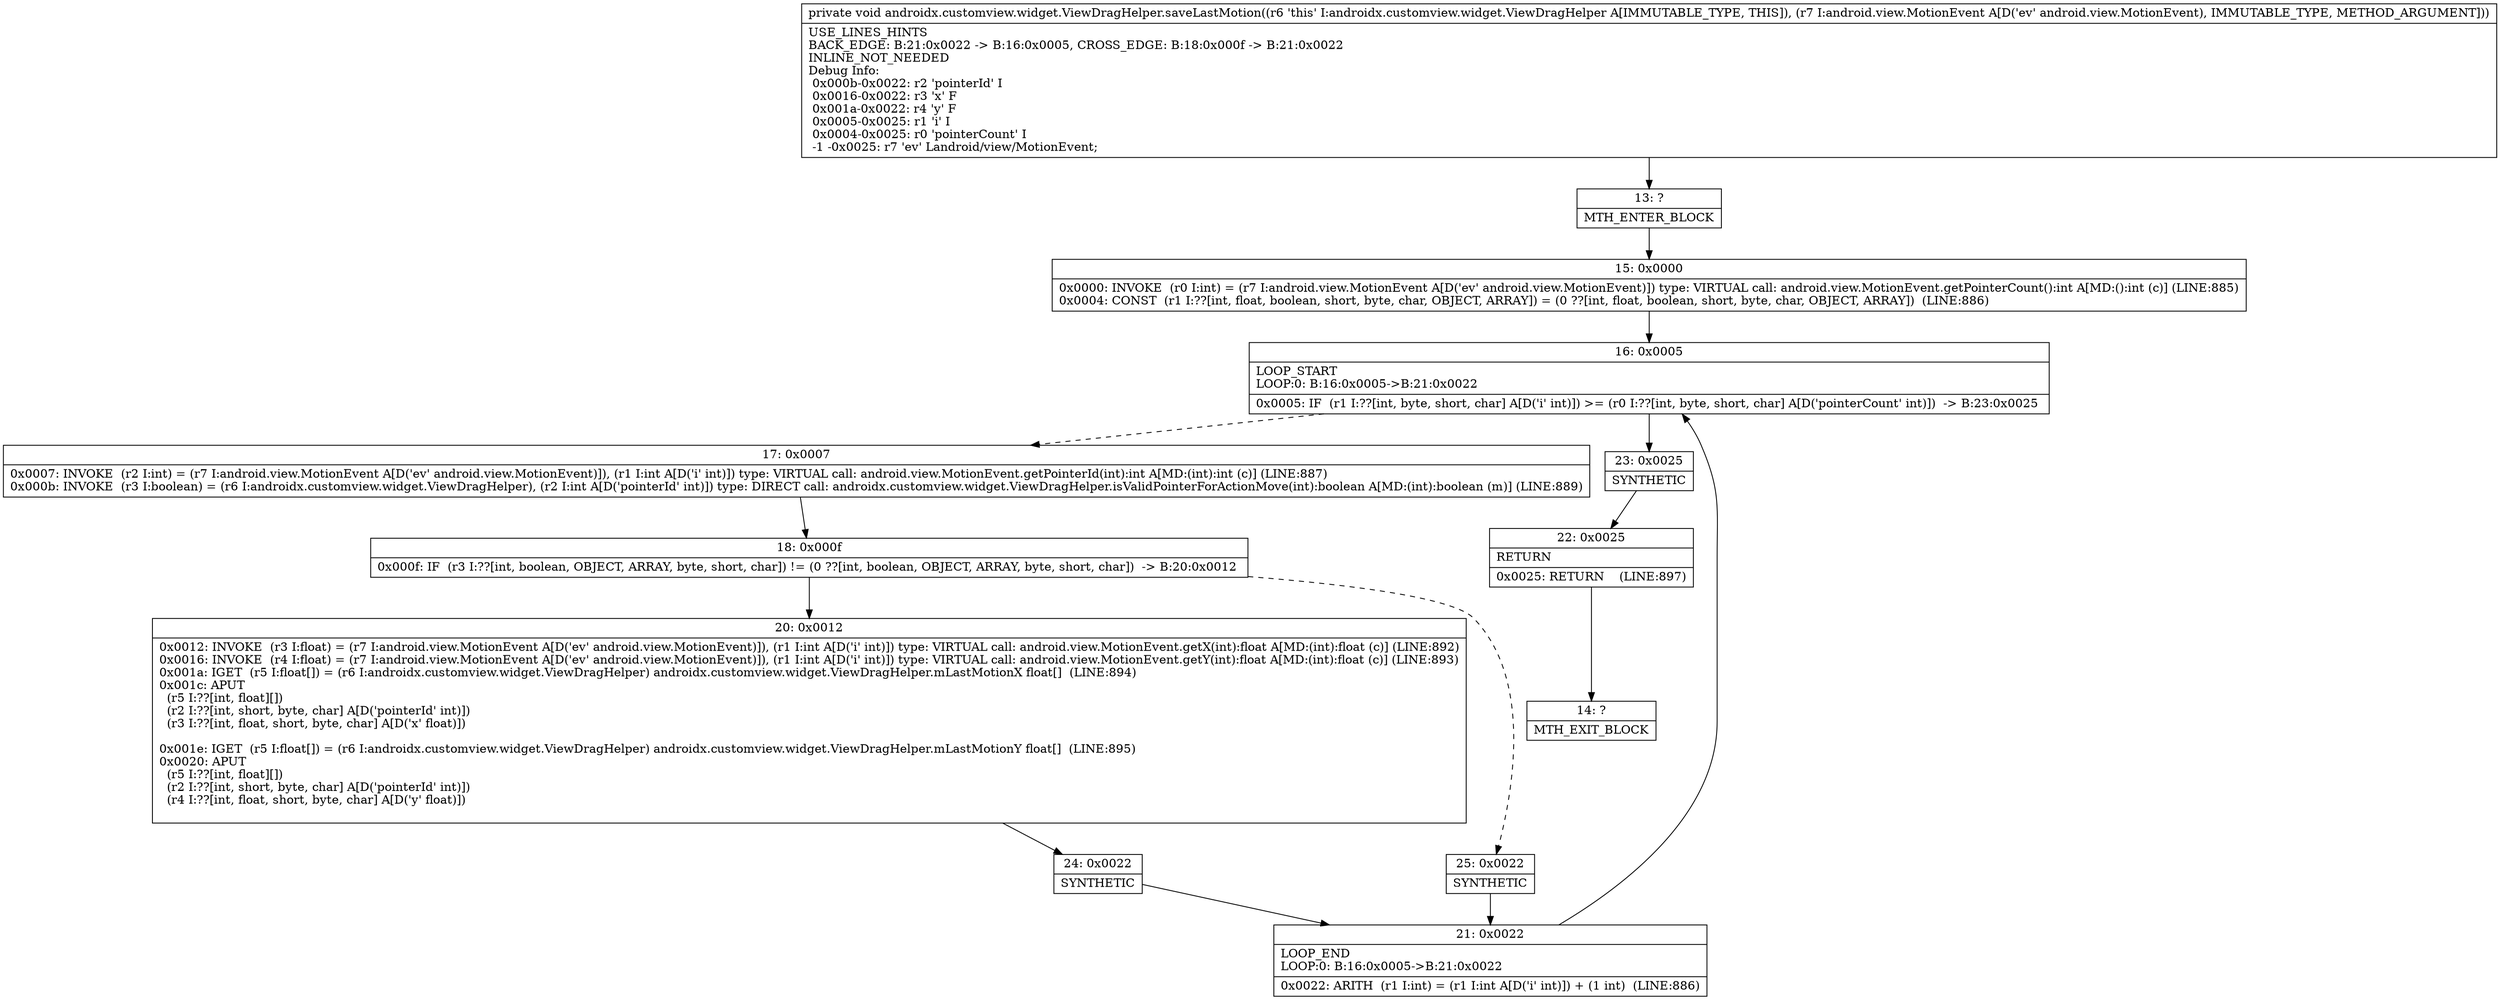 digraph "CFG forandroidx.customview.widget.ViewDragHelper.saveLastMotion(Landroid\/view\/MotionEvent;)V" {
Node_13 [shape=record,label="{13\:\ ?|MTH_ENTER_BLOCK\l}"];
Node_15 [shape=record,label="{15\:\ 0x0000|0x0000: INVOKE  (r0 I:int) = (r7 I:android.view.MotionEvent A[D('ev' android.view.MotionEvent)]) type: VIRTUAL call: android.view.MotionEvent.getPointerCount():int A[MD:():int (c)] (LINE:885)\l0x0004: CONST  (r1 I:??[int, float, boolean, short, byte, char, OBJECT, ARRAY]) = (0 ??[int, float, boolean, short, byte, char, OBJECT, ARRAY])  (LINE:886)\l}"];
Node_16 [shape=record,label="{16\:\ 0x0005|LOOP_START\lLOOP:0: B:16:0x0005\-\>B:21:0x0022\l|0x0005: IF  (r1 I:??[int, byte, short, char] A[D('i' int)]) \>= (r0 I:??[int, byte, short, char] A[D('pointerCount' int)])  \-\> B:23:0x0025 \l}"];
Node_17 [shape=record,label="{17\:\ 0x0007|0x0007: INVOKE  (r2 I:int) = (r7 I:android.view.MotionEvent A[D('ev' android.view.MotionEvent)]), (r1 I:int A[D('i' int)]) type: VIRTUAL call: android.view.MotionEvent.getPointerId(int):int A[MD:(int):int (c)] (LINE:887)\l0x000b: INVOKE  (r3 I:boolean) = (r6 I:androidx.customview.widget.ViewDragHelper), (r2 I:int A[D('pointerId' int)]) type: DIRECT call: androidx.customview.widget.ViewDragHelper.isValidPointerForActionMove(int):boolean A[MD:(int):boolean (m)] (LINE:889)\l}"];
Node_18 [shape=record,label="{18\:\ 0x000f|0x000f: IF  (r3 I:??[int, boolean, OBJECT, ARRAY, byte, short, char]) != (0 ??[int, boolean, OBJECT, ARRAY, byte, short, char])  \-\> B:20:0x0012 \l}"];
Node_20 [shape=record,label="{20\:\ 0x0012|0x0012: INVOKE  (r3 I:float) = (r7 I:android.view.MotionEvent A[D('ev' android.view.MotionEvent)]), (r1 I:int A[D('i' int)]) type: VIRTUAL call: android.view.MotionEvent.getX(int):float A[MD:(int):float (c)] (LINE:892)\l0x0016: INVOKE  (r4 I:float) = (r7 I:android.view.MotionEvent A[D('ev' android.view.MotionEvent)]), (r1 I:int A[D('i' int)]) type: VIRTUAL call: android.view.MotionEvent.getY(int):float A[MD:(int):float (c)] (LINE:893)\l0x001a: IGET  (r5 I:float[]) = (r6 I:androidx.customview.widget.ViewDragHelper) androidx.customview.widget.ViewDragHelper.mLastMotionX float[]  (LINE:894)\l0x001c: APUT  \l  (r5 I:??[int, float][])\l  (r2 I:??[int, short, byte, char] A[D('pointerId' int)])\l  (r3 I:??[int, float, short, byte, char] A[D('x' float)])\l \l0x001e: IGET  (r5 I:float[]) = (r6 I:androidx.customview.widget.ViewDragHelper) androidx.customview.widget.ViewDragHelper.mLastMotionY float[]  (LINE:895)\l0x0020: APUT  \l  (r5 I:??[int, float][])\l  (r2 I:??[int, short, byte, char] A[D('pointerId' int)])\l  (r4 I:??[int, float, short, byte, char] A[D('y' float)])\l \l}"];
Node_24 [shape=record,label="{24\:\ 0x0022|SYNTHETIC\l}"];
Node_21 [shape=record,label="{21\:\ 0x0022|LOOP_END\lLOOP:0: B:16:0x0005\-\>B:21:0x0022\l|0x0022: ARITH  (r1 I:int) = (r1 I:int A[D('i' int)]) + (1 int)  (LINE:886)\l}"];
Node_25 [shape=record,label="{25\:\ 0x0022|SYNTHETIC\l}"];
Node_23 [shape=record,label="{23\:\ 0x0025|SYNTHETIC\l}"];
Node_22 [shape=record,label="{22\:\ 0x0025|RETURN\l|0x0025: RETURN    (LINE:897)\l}"];
Node_14 [shape=record,label="{14\:\ ?|MTH_EXIT_BLOCK\l}"];
MethodNode[shape=record,label="{private void androidx.customview.widget.ViewDragHelper.saveLastMotion((r6 'this' I:androidx.customview.widget.ViewDragHelper A[IMMUTABLE_TYPE, THIS]), (r7 I:android.view.MotionEvent A[D('ev' android.view.MotionEvent), IMMUTABLE_TYPE, METHOD_ARGUMENT]))  | USE_LINES_HINTS\lBACK_EDGE: B:21:0x0022 \-\> B:16:0x0005, CROSS_EDGE: B:18:0x000f \-\> B:21:0x0022\lINLINE_NOT_NEEDED\lDebug Info:\l  0x000b\-0x0022: r2 'pointerId' I\l  0x0016\-0x0022: r3 'x' F\l  0x001a\-0x0022: r4 'y' F\l  0x0005\-0x0025: r1 'i' I\l  0x0004\-0x0025: r0 'pointerCount' I\l  \-1 \-0x0025: r7 'ev' Landroid\/view\/MotionEvent;\l}"];
MethodNode -> Node_13;Node_13 -> Node_15;
Node_15 -> Node_16;
Node_16 -> Node_17[style=dashed];
Node_16 -> Node_23;
Node_17 -> Node_18;
Node_18 -> Node_20;
Node_18 -> Node_25[style=dashed];
Node_20 -> Node_24;
Node_24 -> Node_21;
Node_21 -> Node_16;
Node_25 -> Node_21;
Node_23 -> Node_22;
Node_22 -> Node_14;
}

